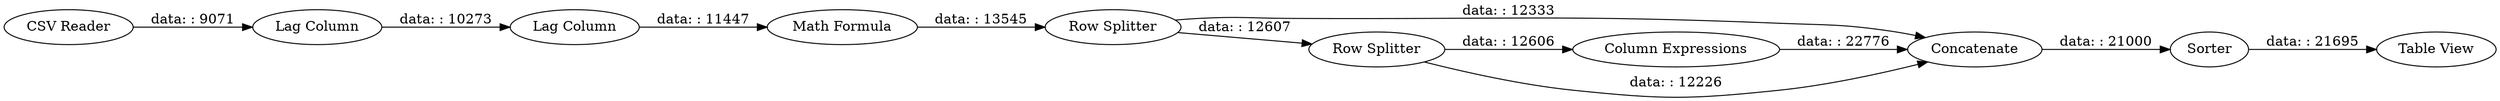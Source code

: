 digraph {
	"9187069657866895992_1" [label="CSV Reader"]
	"9187069657866895992_4" [label="Column Expressions"]
	"9187069657866895992_8" [label=Concatenate]
	"9187069657866895992_7" [label="Row Splitter"]
	"9187069657866895992_9" [label="Table View"]
	"9187069657866895992_6" [label="Math Formula"]
	"9187069657866895992_2" [label="Lag Column"]
	"9187069657866895992_3" [label="Lag Column"]
	"9187069657866895992_10" [label=Sorter]
	"9187069657866895992_5" [label="Row Splitter"]
	"9187069657866895992_8" -> "9187069657866895992_10" [label="data: : 21000"]
	"9187069657866895992_7" -> "9187069657866895992_8" [label="data: : 12226"]
	"9187069657866895992_10" -> "9187069657866895992_9" [label="data: : 21695"]
	"9187069657866895992_6" -> "9187069657866895992_5" [label="data: : 13545"]
	"9187069657866895992_1" -> "9187069657866895992_2" [label="data: : 9071"]
	"9187069657866895992_3" -> "9187069657866895992_6" [label="data: : 11447"]
	"9187069657866895992_7" -> "9187069657866895992_4" [label="data: : 12606"]
	"9187069657866895992_4" -> "9187069657866895992_8" [label="data: : 22776"]
	"9187069657866895992_5" -> "9187069657866895992_7" [label="data: : 12607"]
	"9187069657866895992_2" -> "9187069657866895992_3" [label="data: : 10273"]
	"9187069657866895992_5" -> "9187069657866895992_8" [label="data: : 12333"]
	rankdir=LR
}
